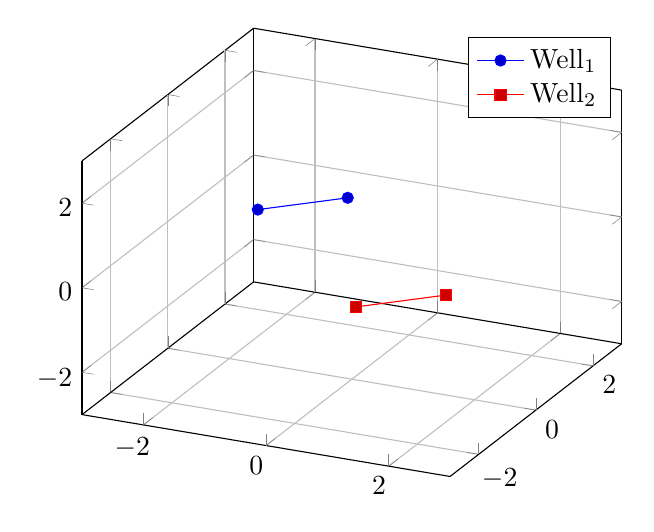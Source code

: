 % -*- root: ../../mainThesis.tex -*-

\begin{tikzpicture}[scale=1]

\begin{axis}[grid=major,
xmin=-3, xmax=3,
ymin=-3, ymax=3,
zmin=-3, zmax=3]
\addplot3 coordinates { (-2,1,0) (-1,2,0) };
\addlegendentry{$\text{Well}_1$};
\addplot3 coordinates { (1,-2,0) (2,-1,0) };
\addlegendentry{$\text{Well}_2$};
\end{axis}

\end{tikzpicture}
